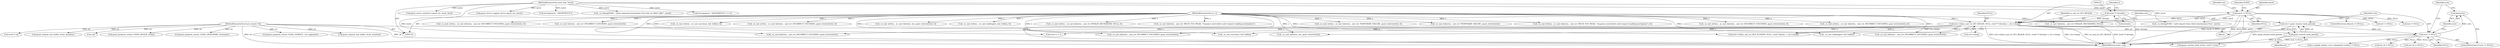 digraph "0_jabberd2_8416ae54ecefa670534f27a31db71d048b9c7f16_0@API" {
"1000240" [label="(Call,free(sctx))"];
"1000237" [label="(Call,sctx != NULL)"];
"1000232" [label="(Call,sctx = gsasl_session_hook_get(sd))"];
"1000234" [label="(Call,gsasl_session_hook_get(sd))"];
"1000122" [label="(MethodParameterIn,Gsasl_session *sd)"];
"1000221" [label="(Call,(ctx->cb)(sx_sasl_cb_GET_REALM, NULL, (void **) &realm, s, ctx->cbarg))"];
"1000164" [label="(Call,mech != NULL)"];
"1000123" [label="(MethodParameterIn,const char *mech)"];
"1000224" [label="(Call,(void **) &realm)"];
"1000120" [label="(MethodParameterIn,sx_t s)"];
"1000786" [label="(Call,_sx_sasl_failure(s, out, gsasl_strerror(ret)))"];
"1000224" [label="(Call,(void **) &realm)"];
"1000493" [label="(Call,_sx_sasl_failure(s, _sasl_err_INCORRECT_ENCODING, gsasl_strerror(ret)))"];
"1000288" [label="(Call,gsasl_property_set(sd, GSASL_HOSTNAME, hostname))"];
"1000241" [label="(Identifier,sctx)"];
"1000194" [label="(Call,gsasl_server_start(ctx->gsasl_ctx, mech, &sd))"];
"1000660" [label="(Call,_sx_sasl_failure(s, _sasl_err_INCORRECT_ENCODING, gsasl_strerror(ret)))"];
"1000564" [label="(Call,buf != NULL)"];
"1000226" [label="(Call,&realm)"];
"1000239" [label="(Identifier,NULL)"];
"1000613" [label="(Call,_sx_nad_write(s, _sx_sasl_success(s, buf, buflen), 0))"];
"1000265" [label="(Call,gsasl_property_set(sd, GSASL_SERVICE, ctx->appname))"];
"1000491" [label="(Call,_sx_nad_write(s, _sx_sasl_failure(s, _sasl_err_INCORRECT_ENCODING, gsasl_strerror(ret)), 0))"];
"1000784" [label="(Call,_sx_nad_write(s, _sx_sasl_failure(s, out, gsasl_strerror(ret)), 0))"];
"1000321" [label="(Call,s->plugin_data[s->env->plugins[i]->index] != NULL)"];
"1000703" [label="(Call,_sx_nad_write(s, _sx_sasl_challenge(s, buf, buflen), 0))"];
"1000168" [label="(Call,_sx_debug(ZONE, \"auth request from client (mechanism=%s)\", mech))"];
"1000420" [label="(Call,(ctx->cb)(sx_sasl_cb_GEN_AUTHZID, NULL, (void **)&out, s, ctx->cbarg))"];
"1000722" [label="(Call,_sx_sasl_failure(s, _sasl_err_INCORRECT_ENCODING, gsasl_strerror(ret)))"];
"1000186" [label="(Call,_sx_sasl_failure(s, _sasl_err_INVALID_MECHANISM, NULL))"];
"1000184" [label="(Call,_sx_nad_write(s, _sx_sasl_failure(s, _sasl_err_INVALID_MECHANISM, NULL), 0))"];
"1000123" [label="(MethodParameterIn,const char *mech)"];
"1000558" [label="(Call,_sx_sasl_failure(s, _sasl_err_MECH_TOO_WEAK, \"response send before auth request enabling mechanism\"))"];
"1000166" [label="(Identifier,NULL)"];
"1000212" [label="(Call,_sx_nad_write(s, _sx_sasl_failure(s, _sasl_err_TEMPORARY_FAILURE, gsasl_strerror(ret)), 0))"];
"1000164" [label="(Call,mech != NULL)"];
"1000174" [label="(Call,gsasl_server_support_p(ctx->gsasl_ctx, mech))"];
"1000292" [label="(Call,ext_id = NULL)"];
"1000508" [label="(Call,gsasl_step(sd, buf, buflen, &out, &outlen))"];
"1000120" [label="(MethodParameterIn,sx_t s)"];
"1000250" [label="(Call,sctx->s = s)"];
"1000240" [label="(Call,free(sctx))"];
"1000234" [label="(Call,gsasl_session_hook_get(sd))"];
"1000214" [label="(Call,_sx_sasl_failure(s, _sasl_err_TEMPORARY_FAILURE, gsasl_strerror(ret)))"];
"1000415" [label="(Call,strcmp(mech, \"ANONYMOUS\"))"];
"1000410" [label="(Call,(void *) sd)"];
"1000229" [label="(Call,ctx->cbarg)"];
"1000615" [label="(Call,_sx_sasl_success(s, buf, buflen))"];
"1000236" [label="(ControlStructure,if (sctx != NULL))"];
"1000792" [label="(MethodReturn,static void)"];
"1000577" [label="(Call,gsasl_step(sd, buf, buflen, &out, &outlen))"];
"1000548" [label="(Call,!sd)"];
"1000233" [label="(Identifier,sctx)"];
"1000658" [label="(Call,_sx_nad_write(s, _sx_sasl_failure(s, _sasl_err_INCORRECT_ENCODING, gsasl_strerror(ret)), 0))"];
"1000356" [label="(Call,ext_id != NULL)"];
"1000235" [label="(Identifier,sd)"];
"1000221" [label="(Call,(ctx->cb)(sx_sasl_cb_GET_REALM, NULL, (void **) &realm, s, ctx->cbarg))"];
"1000260" [label="(Call,gsasl_session_hook_set(sd, (void *) sctx))"];
"1000519" [label="(Identifier,ret)"];
"1000237" [label="(Call,sctx != NULL)"];
"1000271" [label="(Call,gsasl_property_set(sd, GSASL_REALM, realm))"];
"1000228" [label="(Identifier,s)"];
"1000238" [label="(Identifier,sctx)"];
"1000163" [label="(ControlStructure,if(mech != NULL))"];
"1000180" [label="(Call,_sx_debug(ZONE, \"client requested mechanism (%s) that we didn't offer\", mech))"];
"1000538" [label="(Call,_sx_nad_write(s, _sx_sasl_failure(s, _sasl_err_INCORRECT_ENCODING, gsasl_strerror(ret)), 0))"];
"1000243" [label="(Identifier,sctx)"];
"1000232" [label="(Call,sctx = gsasl_session_hook_get(sd))"];
"1000223" [label="(Identifier,NULL)"];
"1000556" [label="(Call,_sx_nad_write(s, _sx_sasl_failure(s, _sasl_err_MECH_TOO_WEAK, \"response send before auth request enabling mechanism\"), 0))"];
"1000122" [label="(MethodParameterIn,Gsasl_session *sd)"];
"1000720" [label="(Call,_sx_nad_write(s, _sx_sasl_failure(s, _sasl_err_INCORRECT_ENCODING, gsasl_strerror(ret)), 0))"];
"1000586" [label="(Call,buf != NULL)"];
"1000222" [label="(Identifier,sx_sasl_cb_GET_REALM)"];
"1000167" [label="(Block,)"];
"1000540" [label="(Call,_sx_sasl_failure(s, _sasl_err_INCORRECT_ENCODING, gsasl_strerror(ret)))"];
"1000705" [label="(Call,_sx_sasl_challenge(s, buf, buflen))"];
"1000169" [label="(Identifier,ZONE)"];
"1000165" [label="(Identifier,mech)"];
"1000414" [label="(Call,strcmp(mech, \"ANONYMOUS\") == 0)"];
"1000240" -> "1000236"  [label="AST: "];
"1000240" -> "1000241"  [label="CFG: "];
"1000241" -> "1000240"  [label="AST: "];
"1000243" -> "1000240"  [label="CFG: "];
"1000237" -> "1000240"  [label="DDG: sctx"];
"1000237" -> "1000236"  [label="AST: "];
"1000237" -> "1000239"  [label="CFG: "];
"1000238" -> "1000237"  [label="AST: "];
"1000239" -> "1000237"  [label="AST: "];
"1000241" -> "1000237"  [label="CFG: "];
"1000243" -> "1000237"  [label="CFG: "];
"1000237" -> "1000792"  [label="DDG: sctx != NULL"];
"1000232" -> "1000237"  [label="DDG: sctx"];
"1000221" -> "1000237"  [label="DDG: NULL"];
"1000237" -> "1000292"  [label="DDG: NULL"];
"1000237" -> "1000321"  [label="DDG: NULL"];
"1000237" -> "1000356"  [label="DDG: NULL"];
"1000232" -> "1000167"  [label="AST: "];
"1000232" -> "1000234"  [label="CFG: "];
"1000233" -> "1000232"  [label="AST: "];
"1000234" -> "1000232"  [label="AST: "];
"1000238" -> "1000232"  [label="CFG: "];
"1000232" -> "1000792"  [label="DDG: gsasl_session_hook_get(sd)"];
"1000234" -> "1000232"  [label="DDG: sd"];
"1000234" -> "1000235"  [label="CFG: "];
"1000235" -> "1000234"  [label="AST: "];
"1000122" -> "1000234"  [label="DDG: sd"];
"1000234" -> "1000260"  [label="DDG: sd"];
"1000122" -> "1000119"  [label="AST: "];
"1000122" -> "1000792"  [label="DDG: sd"];
"1000122" -> "1000260"  [label="DDG: sd"];
"1000122" -> "1000265"  [label="DDG: sd"];
"1000122" -> "1000271"  [label="DDG: sd"];
"1000122" -> "1000288"  [label="DDG: sd"];
"1000122" -> "1000410"  [label="DDG: sd"];
"1000122" -> "1000508"  [label="DDG: sd"];
"1000122" -> "1000548"  [label="DDG: sd"];
"1000122" -> "1000577"  [label="DDG: sd"];
"1000221" -> "1000167"  [label="AST: "];
"1000221" -> "1000229"  [label="CFG: "];
"1000222" -> "1000221"  [label="AST: "];
"1000223" -> "1000221"  [label="AST: "];
"1000224" -> "1000221"  [label="AST: "];
"1000228" -> "1000221"  [label="AST: "];
"1000229" -> "1000221"  [label="AST: "];
"1000233" -> "1000221"  [label="CFG: "];
"1000221" -> "1000792"  [label="DDG: (ctx->cb)(sx_sasl_cb_GET_REALM, NULL, (void **) &realm, s, ctx->cbarg)"];
"1000221" -> "1000792"  [label="DDG: ctx->cbarg"];
"1000221" -> "1000792"  [label="DDG: sx_sasl_cb_GET_REALM"];
"1000221" -> "1000792"  [label="DDG: (void **) &realm"];
"1000164" -> "1000221"  [label="DDG: NULL"];
"1000224" -> "1000221"  [label="DDG: &realm"];
"1000120" -> "1000221"  [label="DDG: s"];
"1000221" -> "1000250"  [label="DDG: s"];
"1000221" -> "1000420"  [label="DDG: s"];
"1000221" -> "1000420"  [label="DDG: ctx->cbarg"];
"1000221" -> "1000493"  [label="DDG: s"];
"1000221" -> "1000615"  [label="DDG: s"];
"1000221" -> "1000660"  [label="DDG: s"];
"1000221" -> "1000705"  [label="DDG: s"];
"1000221" -> "1000722"  [label="DDG: s"];
"1000221" -> "1000786"  [label="DDG: s"];
"1000164" -> "1000163"  [label="AST: "];
"1000164" -> "1000166"  [label="CFG: "];
"1000165" -> "1000164"  [label="AST: "];
"1000166" -> "1000164"  [label="AST: "];
"1000169" -> "1000164"  [label="CFG: "];
"1000519" -> "1000164"  [label="CFG: "];
"1000164" -> "1000792"  [label="DDG: mech != NULL"];
"1000164" -> "1000792"  [label="DDG: NULL"];
"1000164" -> "1000792"  [label="DDG: mech"];
"1000123" -> "1000164"  [label="DDG: mech"];
"1000164" -> "1000168"  [label="DDG: mech"];
"1000164" -> "1000186"  [label="DDG: NULL"];
"1000164" -> "1000564"  [label="DDG: NULL"];
"1000164" -> "1000586"  [label="DDG: NULL"];
"1000123" -> "1000119"  [label="AST: "];
"1000123" -> "1000792"  [label="DDG: mech"];
"1000123" -> "1000168"  [label="DDG: mech"];
"1000123" -> "1000174"  [label="DDG: mech"];
"1000123" -> "1000180"  [label="DDG: mech"];
"1000123" -> "1000194"  [label="DDG: mech"];
"1000123" -> "1000414"  [label="DDG: mech"];
"1000123" -> "1000415"  [label="DDG: mech"];
"1000224" -> "1000226"  [label="CFG: "];
"1000225" -> "1000224"  [label="AST: "];
"1000226" -> "1000224"  [label="AST: "];
"1000228" -> "1000224"  [label="CFG: "];
"1000224" -> "1000792"  [label="DDG: &realm"];
"1000120" -> "1000119"  [label="AST: "];
"1000120" -> "1000792"  [label="DDG: s"];
"1000120" -> "1000184"  [label="DDG: s"];
"1000120" -> "1000186"  [label="DDG: s"];
"1000120" -> "1000212"  [label="DDG: s"];
"1000120" -> "1000214"  [label="DDG: s"];
"1000120" -> "1000250"  [label="DDG: s"];
"1000120" -> "1000420"  [label="DDG: s"];
"1000120" -> "1000491"  [label="DDG: s"];
"1000120" -> "1000493"  [label="DDG: s"];
"1000120" -> "1000538"  [label="DDG: s"];
"1000120" -> "1000540"  [label="DDG: s"];
"1000120" -> "1000556"  [label="DDG: s"];
"1000120" -> "1000558"  [label="DDG: s"];
"1000120" -> "1000613"  [label="DDG: s"];
"1000120" -> "1000615"  [label="DDG: s"];
"1000120" -> "1000658"  [label="DDG: s"];
"1000120" -> "1000660"  [label="DDG: s"];
"1000120" -> "1000703"  [label="DDG: s"];
"1000120" -> "1000705"  [label="DDG: s"];
"1000120" -> "1000720"  [label="DDG: s"];
"1000120" -> "1000722"  [label="DDG: s"];
"1000120" -> "1000784"  [label="DDG: s"];
"1000120" -> "1000786"  [label="DDG: s"];
}

